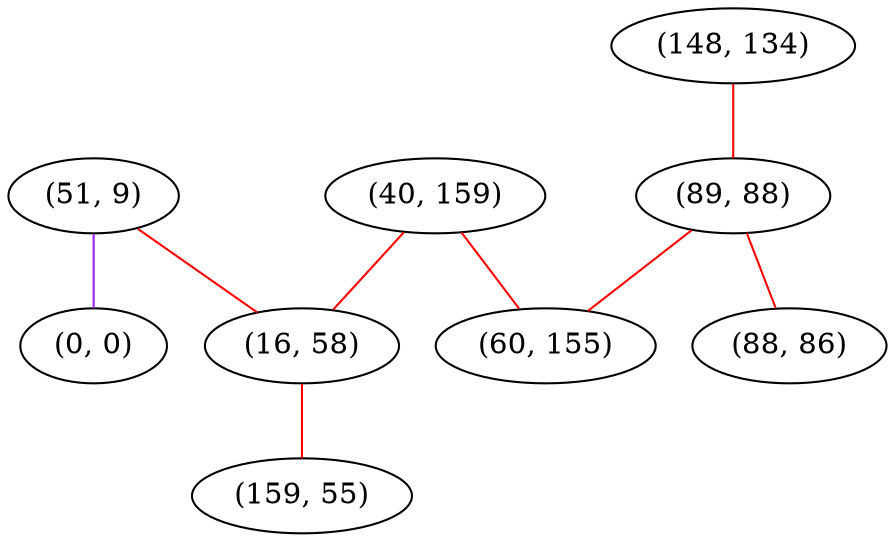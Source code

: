 graph "" {
"(51, 9)";
"(148, 134)";
"(89, 88)";
"(40, 159)";
"(0, 0)";
"(16, 58)";
"(60, 155)";
"(88, 86)";
"(159, 55)";
"(51, 9)" -- "(0, 0)"  [color=purple, key=0, weight=4];
"(51, 9)" -- "(16, 58)"  [color=red, key=0, weight=1];
"(148, 134)" -- "(89, 88)"  [color=red, key=0, weight=1];
"(89, 88)" -- "(88, 86)"  [color=red, key=0, weight=1];
"(89, 88)" -- "(60, 155)"  [color=red, key=0, weight=1];
"(40, 159)" -- "(16, 58)"  [color=red, key=0, weight=1];
"(40, 159)" -- "(60, 155)"  [color=red, key=0, weight=1];
"(16, 58)" -- "(159, 55)"  [color=red, key=0, weight=1];
}

